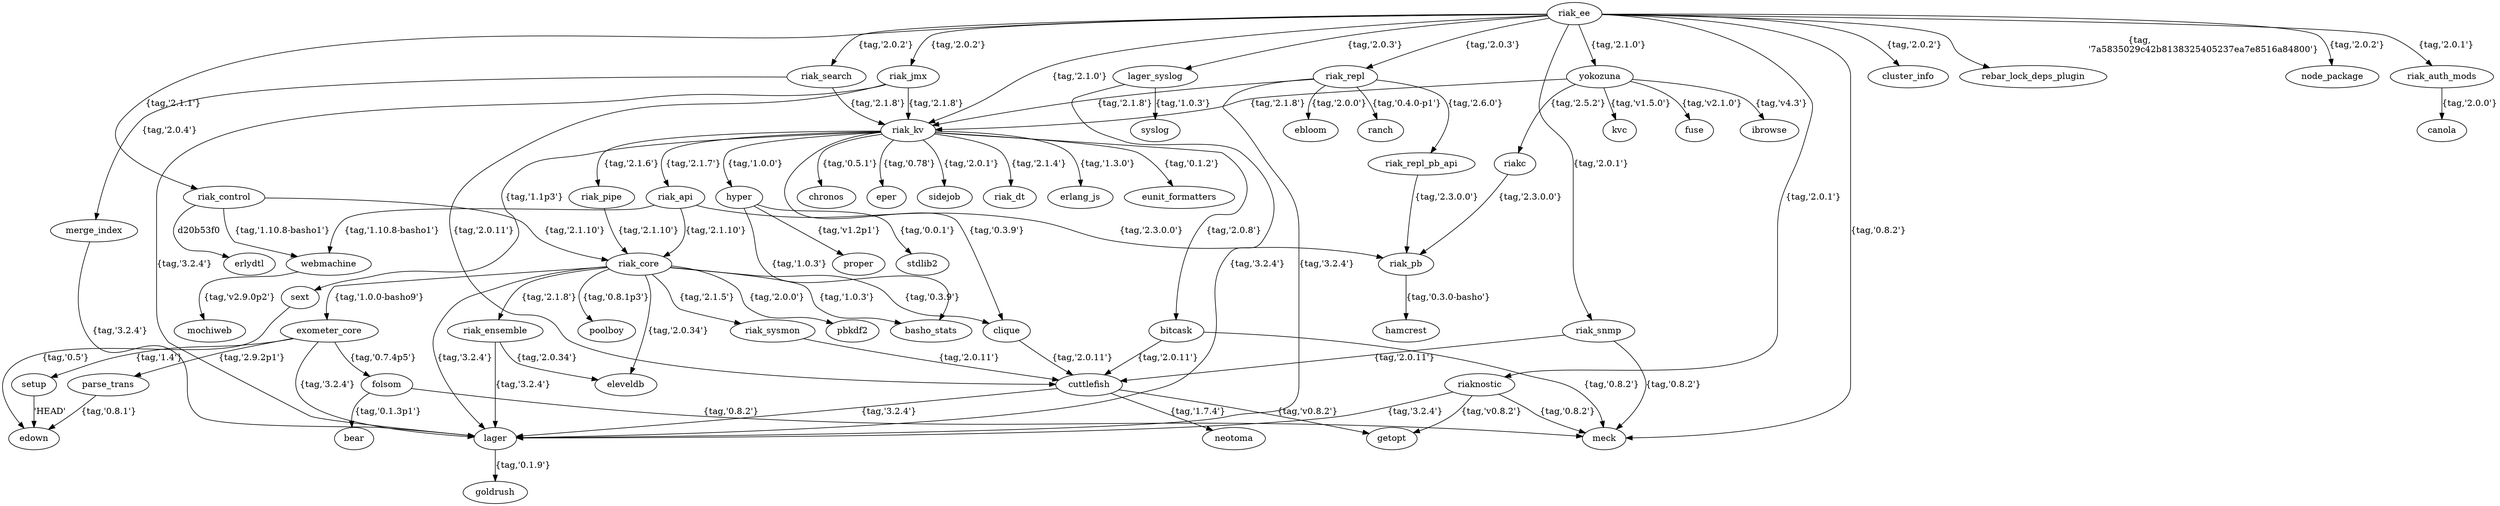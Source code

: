 digraph riak_ee {
  riak_kv -> sext [ label="{tag,'1.1p3'}"];
  riak_repl -> lager [ label="{tag,'3.2.4'}"];
  riak_jmx -> riak_kv [ label="{tag,'2.1.8'}"];
  riak_core -> clique [ label="{tag,'0.3.9'}"];
  riak_ee -> yokozuna [ label="{tag,'2.1.0'}"];
  exometer_core -> parse_trans [ label="{tag,'2.9.2p1'}"];
  riak_kv -> chronos [ label="{tag,'0.5.1'}"];
  riaknostic -> lager [ label="{tag,'3.2.4'}"];
  riak_ee -> riak_control [ label="{tag,'2.1.1'}"];
  riak_ee -> lager_syslog [ label="{tag,'2.0.3'}"];
  riak_kv -> clique [ label="{tag,'0.3.9'}"];
  yokozuna -> riakc [ label="{tag,'2.5.2'}"];
  riak_ee -> riak_kv [ label="{tag,'2.1.0'}"];
  clique -> cuttlefish [ label="{tag,'2.0.11'}"];
  riak_ee -> riaknostic [ label="{tag,'2.0.1'}"];
  riak_kv -> eper [ label="{tag,'0.78'}"];
  riak_core -> exometer_core [ label="{tag,'1.0.0-basho9'}"];
  riak_search -> merge_index [ label="{tag,'2.0.4'}"];
  parse_trans -> edown [ label="{tag,'0.8.1'}"];
  riak_repl -> ranch [ label="{tag,'0.4.0-p1'}"];
  riak_core -> poolboy [ label="{tag,'0.8.1p3'}"];
  exometer_core -> lager [ label="{tag,'3.2.4'}"];
  riak_ee -> cluster_info [ label="{tag,'2.0.2'}"];
  riak_snmp -> cuttlefish [ label="{tag,'2.0.11'}"];
  cuttlefish -> lager [ label="{tag,'3.2.4'}"];
  riak_ee -> riak_repl [ label="{tag,'2.0.3'}"];
  riak_kv -> sidejob [ label="{tag,'2.0.1'}"];
  sext -> edown [ label="{tag,'0.5'}"];
  riak_kv -> riak_dt [ label="{tag,'2.1.4'}"];
  cuttlefish -> neotoma [ label="{tag,'1.7.4'}"];
  riak_kv -> riak_api [ label="{tag,'2.1.7'}"];
  riak_repl -> ebloom [ label="{tag,'2.0.0'}"];
  yokozuna -> ibrowse [ label="{tag,'v4.3'}"];
  riak_ee -> rebar_lock_deps_plugin [ label="{tag,
                                              '7a5835029c42b8138325405237ea7e8516a84800'}"];
  riak_kv -> bitcask [ label="{tag,'2.0.8'}"];
  riak_kv -> hyper [ label="{tag,'1.0.0'}"];
  bitcask -> meck [ label="{tag,'0.8.2'}"];
  riak_control -> riak_core [ label="{tag,'2.1.10'}"];
  riak_ensemble -> lager [ label="{tag,'3.2.4'}"];
  riak_core -> pbkdf2 [ label="{tag,'2.0.0'}"];
  hyper -> stdlib2 [ label="{tag,'0.0.1'}"];
  riak_kv -> erlang_js [ label="{tag,'1.3.0'}"];
  riak_control -> webmachine [ label="{tag,'1.10.8-basho1'}"];
  riak_ee -> meck [ label="{tag,'0.8.2'}"];
  exometer_core -> folsom [ label="{tag,'0.7.4p5'}"];
  riak_ee -> node_package [ label="{tag,'2.0.2'}"];
  riak_kv -> eunit_formatters [ label="{tag,'0.1.2'}"];
  cuttlefish -> getopt [ label="{tag,'v0.8.2'}"];
  merge_index -> lager [ label="{tag,'3.2.4'}"];
  riak_core -> basho_stats [ label="{tag,'1.0.3'}"];
  riak_ee -> riak_auth_mods [ label="{tag,'2.0.1'}"];
  folsom -> meck [ label="{tag,'0.8.2'}"];
  yokozuna -> kvc [ label="{tag,'v1.5.0'}"];
  riak_core -> lager [ label="{tag,'3.2.4'}"];
  webmachine -> mochiweb [ label="{tag,'v2.9.0p2'}"];
  yokozuna -> fuse [ label="{tag,'v2.1.0'}"];
  riak_core -> riak_ensemble [ label="{tag,'2.1.8'}"];
  riak_core -> riak_sysmon [ label="{tag,'2.1.5'}"];
  riak_jmx -> lager [ label="{tag,'3.2.4'}"];
  riak_pipe -> riak_core [ label="{tag,'2.1.10'}"];
  lager -> goldrush [ label="{tag,'0.1.9'}"];
  riak_ee -> riak_search [ label="{tag,'2.0.2'}"];
  riak_auth_mods -> canola [ label="{tag,'2.0.0'}"];
  yokozuna -> riak_kv [ label="{tag,'2.1.8'}"];
  riakc -> riak_pb [ label="{tag,'2.3.0.0'}"];
  riaknostic -> getopt [ label="{tag,'v0.8.2'}"];
  riak_api -> riak_pb [ label="{tag,'2.3.0.0'}"];
  bitcask -> cuttlefish [ label="{tag,'2.0.11'}"];
  riak_repl -> riak_repl_pb_api [ label="{tag,'2.6.0'}"];
  lager_syslog -> syslog [ label="{tag,'1.0.3'}"];
  riak_sysmon -> cuttlefish [ label="{tag,'2.0.11'}"];
  riaknostic -> meck [ label="{tag,'0.8.2'}"];
  riak_ee -> riak_jmx [ label="{tag,'2.0.2'}"];
  riak_pb -> hamcrest [ label="{tag,'0.3.0-basho'}"];
  exometer_core -> setup [ label="{tag,'1.4'}"];
  riak_snmp -> meck [ label="{tag,'0.8.2'}"];
  lager_syslog -> lager [ label="{tag,'3.2.4'}"];
  riak_repl_pb_api -> riak_pb [ label="{tag,'2.3.0.0'}"];
  riak_repl -> riak_kv [ label="{tag,'2.1.8'}"];
  setup -> edown [ label="'HEAD'"];
  hyper -> proper [ label="{tag,'v1.2p1'}"];
  riak_api -> webmachine [ label="{tag,'1.10.8-basho1'}"];
  riak_ee -> riak_snmp [ label="{tag,'2.0.1'}"];
  riak_kv -> riak_pipe [ label="{tag,'2.1.6'}"];
  riak_search -> riak_kv [ label="{tag,'2.1.8'}"];
  riak_ensemble -> eleveldb [ label="{tag,'2.0.34'}"];
  riak_api -> riak_core [ label="{tag,'2.1.10'}"];
  riak_core -> eleveldb [ label="{tag,'2.0.34'}"];
  riak_control -> erlydtl [ label="d20b53f0"];
  folsom -> bear [ label="{tag,'0.1.3p1'}"];
  riak_jmx -> cuttlefish [ label="{tag,'2.0.11'}"];
  hyper -> basho_stats [ label="{tag,'1.0.3'}"];
}
